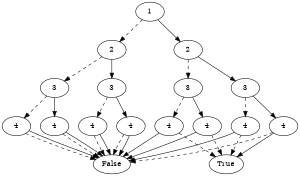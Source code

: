 digraph BDD { 
 size = "2,2"; 
{1 [label = 1]} -> {2 [label = 2]} [style=dashed] ; 
{1 [label = 1]} -> {9 [label = 2]} ; 
{2 [label = 2]} -> {3 [label = 3]} [style=dashed] ; 
{2 [label = 2]} -> {6 [label = 3]} ; 
{3 [label = 3]} -> {4 [label = 4]} [style=dashed] ; 
{3 [label = 3]} -> {5 [label = 4]} ; 
{4 [label = 4]} -> False [style=dashed] ; 
{4 [label = 4]} -> False ; 
{5 [label = 4]} -> False [style=dashed] ; 
{5 [label = 4]} -> False ; 
{6 [label = 3]} -> {7 [label = 4]} [style=dashed] ; 
{6 [label = 3]} -> {8 [label = 4]} ; 
{7 [label = 4]} -> False [style=dashed] ; 
{7 [label = 4]} -> False ; 
{8 [label = 4]} -> False [style=dashed] ; 
{8 [label = 4]} -> False ; 
{9 [label = 2]} -> {10 [label = 3]} [style=dashed] ; 
{9 [label = 2]} -> {13 [label = 3]} ; 
{10 [label = 3]} -> {11 [label = 4]} [style=dashed] ; 
{10 [label = 3]} -> {12 [label = 4]} ; 
{11 [label = 4]} -> True [style=dashed] ; 
{11 [label = 4]} -> False ; 
{12 [label = 4]} -> True [style=dashed] ; 
{12 [label = 4]} -> False ; 
{13 [label = 3]} -> {14 [label = 4]} [style=dashed] ; 
{13 [label = 3]} -> {15 [label = 4]} ; 
{14 [label = 4]} -> True [style=dashed] ; 
{14 [label = 4]} -> False ; 
{15 [label = 4]} -> False [style=dashed] ; 
{15 [label = 4]} -> True ; 
}